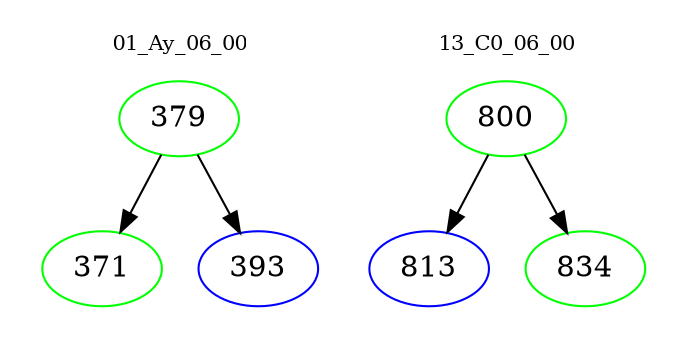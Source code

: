 digraph{
subgraph cluster_0 {
color = white
label = "01_Ay_06_00";
fontsize=10;
T0_379 [label="379", color="green"]
T0_379 -> T0_371 [color="black"]
T0_371 [label="371", color="green"]
T0_379 -> T0_393 [color="black"]
T0_393 [label="393", color="blue"]
}
subgraph cluster_1 {
color = white
label = "13_C0_06_00";
fontsize=10;
T1_800 [label="800", color="green"]
T1_800 -> T1_813 [color="black"]
T1_813 [label="813", color="blue"]
T1_800 -> T1_834 [color="black"]
T1_834 [label="834", color="green"]
}
}
